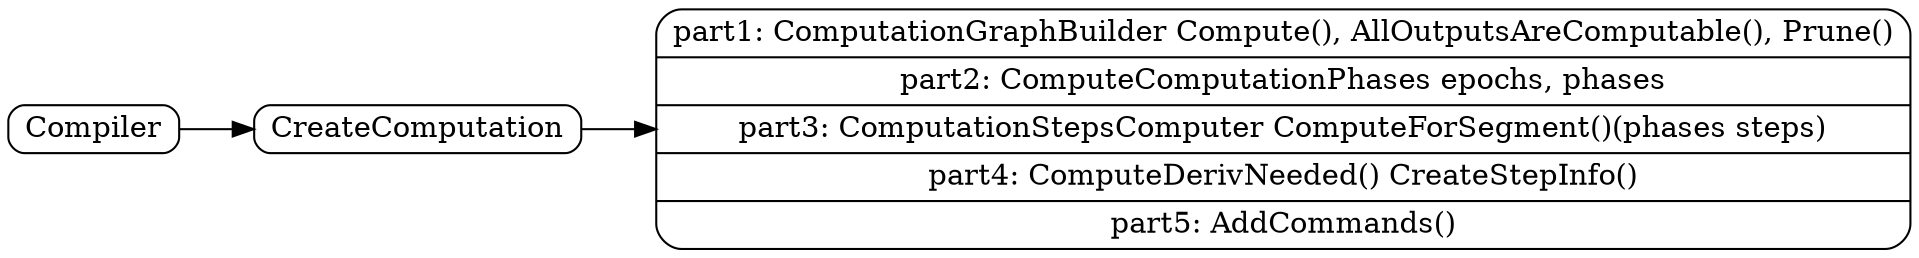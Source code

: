 digraph ComputeProcess{
        rankdir=LR
        node[shape=Mrecord, width=.1, height=.1]

        Compiler -> CreateComputation

        CreateComputation -> CreateSteps
        CreateSteps[label="\
        part1: ComputationGraphBuilder Compute(), AllOutputsAreComputable(), Prune() | \
        part2: ComputeComputationPhases epochs, phases | \
        part3: ComputationStepsComputer ComputeForSegment()(phases  steps) | \
        part4: ComputeDerivNeeded() CreateStepInfo() | \
        part5: AddCommands() "]
        
        

}